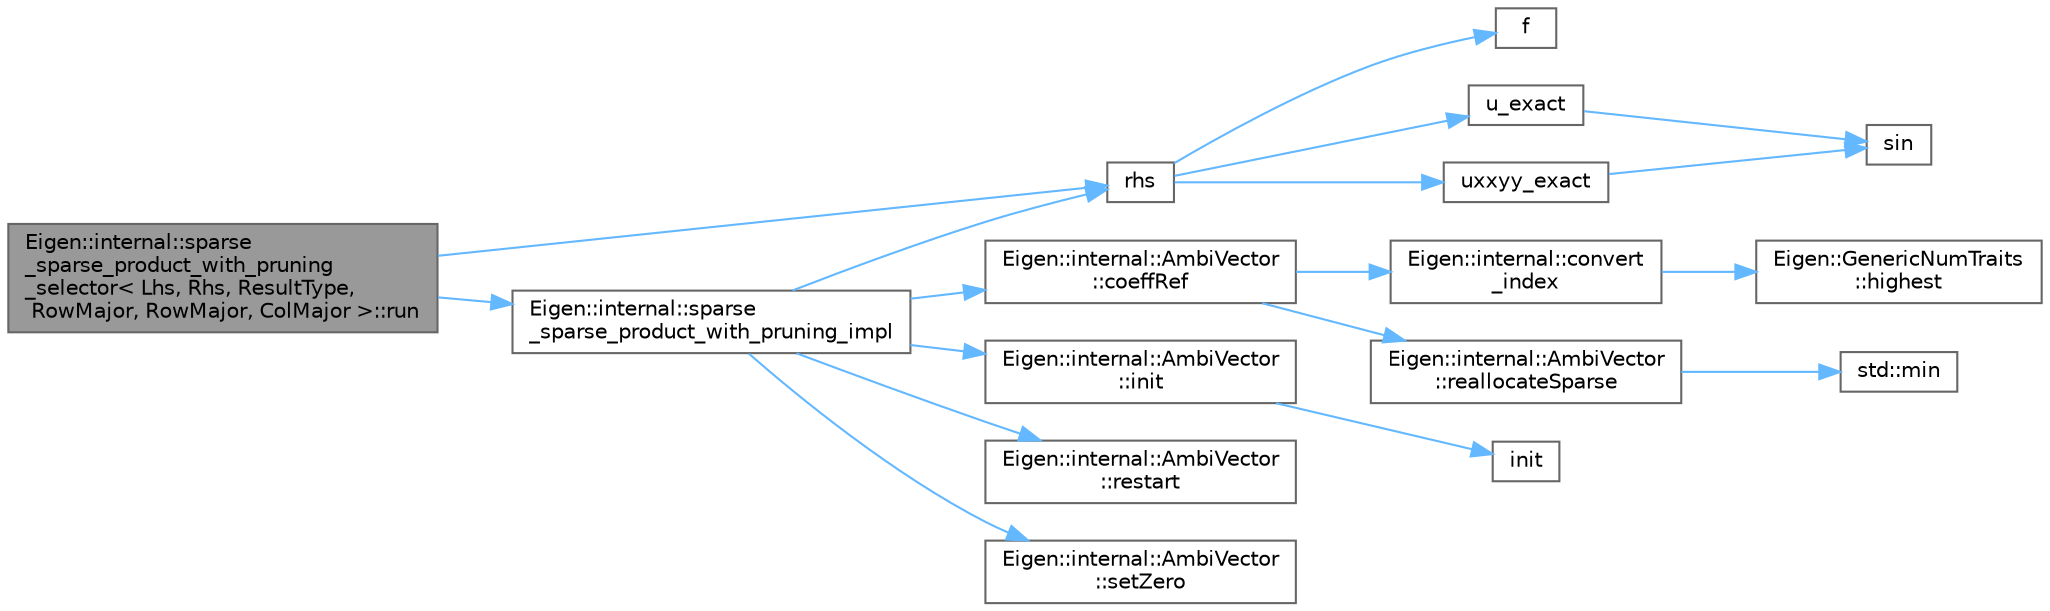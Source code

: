 digraph "Eigen::internal::sparse_sparse_product_with_pruning_selector&lt; Lhs, Rhs, ResultType, RowMajor, RowMajor, ColMajor &gt;::run"
{
 // LATEX_PDF_SIZE
  bgcolor="transparent";
  edge [fontname=Helvetica,fontsize=10,labelfontname=Helvetica,labelfontsize=10];
  node [fontname=Helvetica,fontsize=10,shape=box,height=0.2,width=0.4];
  rankdir="LR";
  Node1 [id="Node000001",label="Eigen::internal::sparse\l_sparse_product_with_pruning\l_selector\< Lhs, Rhs, ResultType,\l RowMajor, RowMajor, ColMajor \>::run",height=0.2,width=0.4,color="gray40", fillcolor="grey60", style="filled", fontcolor="black",tooltip=" "];
  Node1 -> Node2 [id="edge1_Node000001_Node000002",color="steelblue1",style="solid",tooltip=" "];
  Node2 [id="Node000002",label="rhs",height=0.2,width=0.4,color="grey40", fillcolor="white", style="filled",URL="$poisson_8cpp.html#a38c677f5cc4e47bc7505aef707c1bb83",tooltip=" "];
  Node2 -> Node3 [id="edge2_Node000002_Node000003",color="steelblue1",style="solid",tooltip=" "];
  Node3 [id="Node000003",label="f",height=0.2,width=0.4,color="grey40", fillcolor="white", style="filled",URL="$cxx11__tensor__map_8cpp.html#a7f507fea02198f6cb81c86640c7b1a4e",tooltip=" "];
  Node2 -> Node4 [id="edge3_Node000002_Node000004",color="steelblue1",style="solid",tooltip=" "];
  Node4 [id="Node000004",label="u_exact",height=0.2,width=0.4,color="grey40", fillcolor="white", style="filled",URL="$poisson_8cpp.html#a06fc16c4676f839f8de736a6791b6862",tooltip=" "];
  Node4 -> Node5 [id="edge4_Node000004_Node000005",color="steelblue1",style="solid",tooltip=" "];
  Node5 [id="Node000005",label="sin",height=0.2,width=0.4,color="grey40", fillcolor="white", style="filled",URL="$_array_cwise_unary_ops_8h.html#a9cfb0ea58bd813510a9e2db18a5e49f0",tooltip=" "];
  Node2 -> Node6 [id="edge5_Node000002_Node000006",color="steelblue1",style="solid",tooltip=" "];
  Node6 [id="Node000006",label="uxxyy_exact",height=0.2,width=0.4,color="grey40", fillcolor="white", style="filled",URL="$poisson_8cpp.html#a557a61cf12d143424a35123b14048a22",tooltip=" "];
  Node6 -> Node5 [id="edge6_Node000006_Node000005",color="steelblue1",style="solid",tooltip=" "];
  Node1 -> Node7 [id="edge7_Node000001_Node000007",color="steelblue1",style="solid",tooltip=" "];
  Node7 [id="Node000007",label="Eigen::internal::sparse\l_sparse_product_with_pruning_impl",height=0.2,width=0.4,color="grey40", fillcolor="white", style="filled",URL="$namespace_eigen_1_1internal.html#a046228703c34504a2a28def43f4adf93",tooltip=" "];
  Node7 -> Node8 [id="edge8_Node000007_Node000008",color="steelblue1",style="solid",tooltip=" "];
  Node8 [id="Node000008",label="Eigen::internal::AmbiVector\l::coeffRef",height=0.2,width=0.4,color="grey40", fillcolor="white", style="filled",URL="$class_eigen_1_1internal_1_1_ambi_vector.html#abf2564636a686b847f75ecefd1a510b1",tooltip=" "];
  Node8 -> Node9 [id="edge9_Node000008_Node000009",color="steelblue1",style="solid",tooltip=" "];
  Node9 [id="Node000009",label="Eigen::internal::convert\l_index",height=0.2,width=0.4,color="grey40", fillcolor="white", style="filled",URL="$namespace_eigen_1_1internal.html#a66f17ef65b1821965dcb8ad9a660b064",tooltip=" "];
  Node9 -> Node10 [id="edge10_Node000009_Node000010",color="steelblue1",style="solid",tooltip=" "];
  Node10 [id="Node000010",label="Eigen::GenericNumTraits\l::highest",height=0.2,width=0.4,color="grey40", fillcolor="white", style="filled",URL="$struct_eigen_1_1_generic_num_traits.html#a65bdb77320d731419c061b91b8c4c5be",tooltip=" "];
  Node8 -> Node11 [id="edge11_Node000008_Node000011",color="steelblue1",style="solid",tooltip=" "];
  Node11 [id="Node000011",label="Eigen::internal::AmbiVector\l::reallocateSparse",height=0.2,width=0.4,color="grey40", fillcolor="white", style="filled",URL="$class_eigen_1_1internal_1_1_ambi_vector.html#a521d148b17759b10a6ff9c66cf9308e4",tooltip=" "];
  Node11 -> Node12 [id="edge12_Node000011_Node000012",color="steelblue1",style="solid",tooltip=" "];
  Node12 [id="Node000012",label="std::min",height=0.2,width=0.4,color="grey40", fillcolor="white", style="filled",URL="$namespacestd.html#ac7b9885417769949d76890454b6d072e",tooltip=" "];
  Node7 -> Node13 [id="edge13_Node000007_Node000013",color="steelblue1",style="solid",tooltip=" "];
  Node13 [id="Node000013",label="Eigen::internal::AmbiVector\l::init",height=0.2,width=0.4,color="grey40", fillcolor="white", style="filled",URL="$class_eigen_1_1internal_1_1_ambi_vector.html#a8824e2cbbfa61753c6e064b92a731eeb",tooltip=" "];
  Node13 -> Node14 [id="edge14_Node000013_Node000014",color="steelblue1",style="solid",tooltip=" "];
  Node14 [id="Node000014",label="init",height=0.2,width=0.4,color="grey40", fillcolor="white", style="filled",URL="$boing_8c.html#a2858154e2009b0e6e616f313177762bc",tooltip=" "];
  Node7 -> Node15 [id="edge15_Node000007_Node000015",color="steelblue1",style="solid",tooltip=" "];
  Node15 [id="Node000015",label="Eigen::internal::AmbiVector\l::restart",height=0.2,width=0.4,color="grey40", fillcolor="white", style="filled",URL="$class_eigen_1_1internal_1_1_ambi_vector.html#a518fc22cdfa37e5340350e2a69fa8f1a",tooltip=" "];
  Node7 -> Node2 [id="edge16_Node000007_Node000002",color="steelblue1",style="solid",tooltip=" "];
  Node7 -> Node16 [id="edge17_Node000007_Node000016",color="steelblue1",style="solid",tooltip=" "];
  Node16 [id="Node000016",label="Eigen::internal::AmbiVector\l::setZero",height=0.2,width=0.4,color="grey40", fillcolor="white", style="filled",URL="$class_eigen_1_1internal_1_1_ambi_vector.html#af472b476758307bcc1621d9eb4018f6a",tooltip=" "];
}
